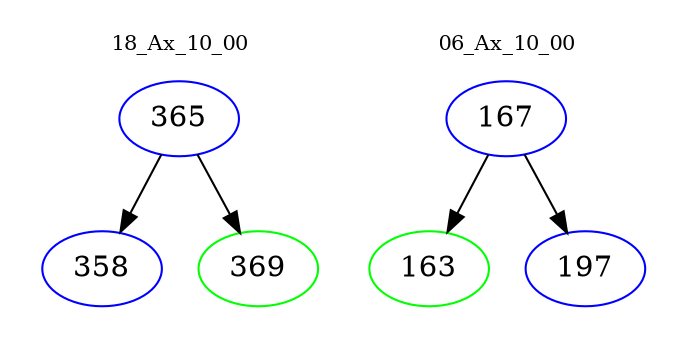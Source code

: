 digraph{
subgraph cluster_0 {
color = white
label = "18_Ax_10_00";
fontsize=10;
T0_365 [label="365", color="blue"]
T0_365 -> T0_358 [color="black"]
T0_358 [label="358", color="blue"]
T0_365 -> T0_369 [color="black"]
T0_369 [label="369", color="green"]
}
subgraph cluster_1 {
color = white
label = "06_Ax_10_00";
fontsize=10;
T1_167 [label="167", color="blue"]
T1_167 -> T1_163 [color="black"]
T1_163 [label="163", color="green"]
T1_167 -> T1_197 [color="black"]
T1_197 [label="197", color="blue"]
}
}

